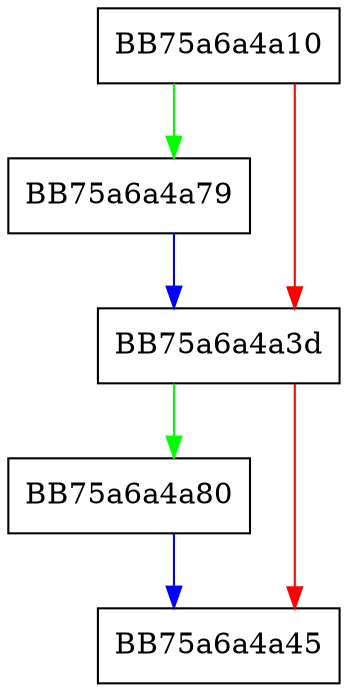 digraph RpfAPI_LshashUpdate {
  node [shape="box"];
  graph [splines=ortho];
  BB75a6a4a10 -> BB75a6a4a79 [color="green"];
  BB75a6a4a10 -> BB75a6a4a3d [color="red"];
  BB75a6a4a3d -> BB75a6a4a80 [color="green"];
  BB75a6a4a3d -> BB75a6a4a45 [color="red"];
  BB75a6a4a79 -> BB75a6a4a3d [color="blue"];
  BB75a6a4a80 -> BB75a6a4a45 [color="blue"];
}